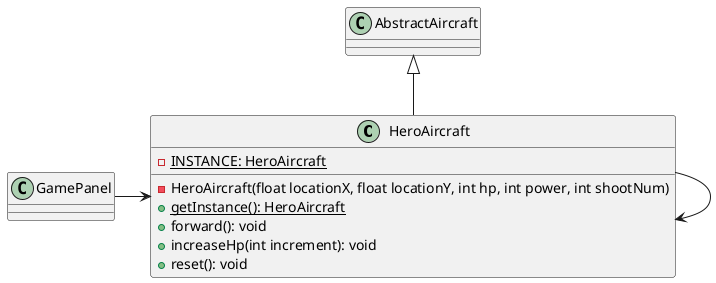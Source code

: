 @startuml

class HeroAircraft extends AbstractAircraft {
    - {static} INSTANCE: HeroAircraft
    - HeroAircraft(float locationX, float locationY, int hp, int power, int shootNum)
    + {static} getInstance(): HeroAircraft
    + forward(): void
    + increaseHp(int increment): void
    + reset(): void
}

class GamePanel {}

GamePanel -> HeroAircraft
HeroAircraft -> HeroAircraft

@enduml